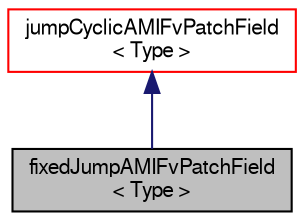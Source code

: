digraph "fixedJumpAMIFvPatchField&lt; Type &gt;"
{
  bgcolor="transparent";
  edge [fontname="FreeSans",fontsize="10",labelfontname="FreeSans",labelfontsize="10"];
  node [fontname="FreeSans",fontsize="10",shape=record];
  Node18 [label="fixedJumpAMIFvPatchField\l\< Type \>",height=0.2,width=0.4,color="black", fillcolor="grey75", style="filled", fontcolor="black"];
  Node19 -> Node18 [dir="back",color="midnightblue",fontsize="10",style="solid",fontname="FreeSans"];
  Node19 [label="jumpCyclicAMIFvPatchField\l\< Type \>",height=0.2,width=0.4,color="red",URL="$a22030.html",tooltip="This boundary condition provides a base class that enforces a cyclic condition with a specified &#39;jump..."];
}
